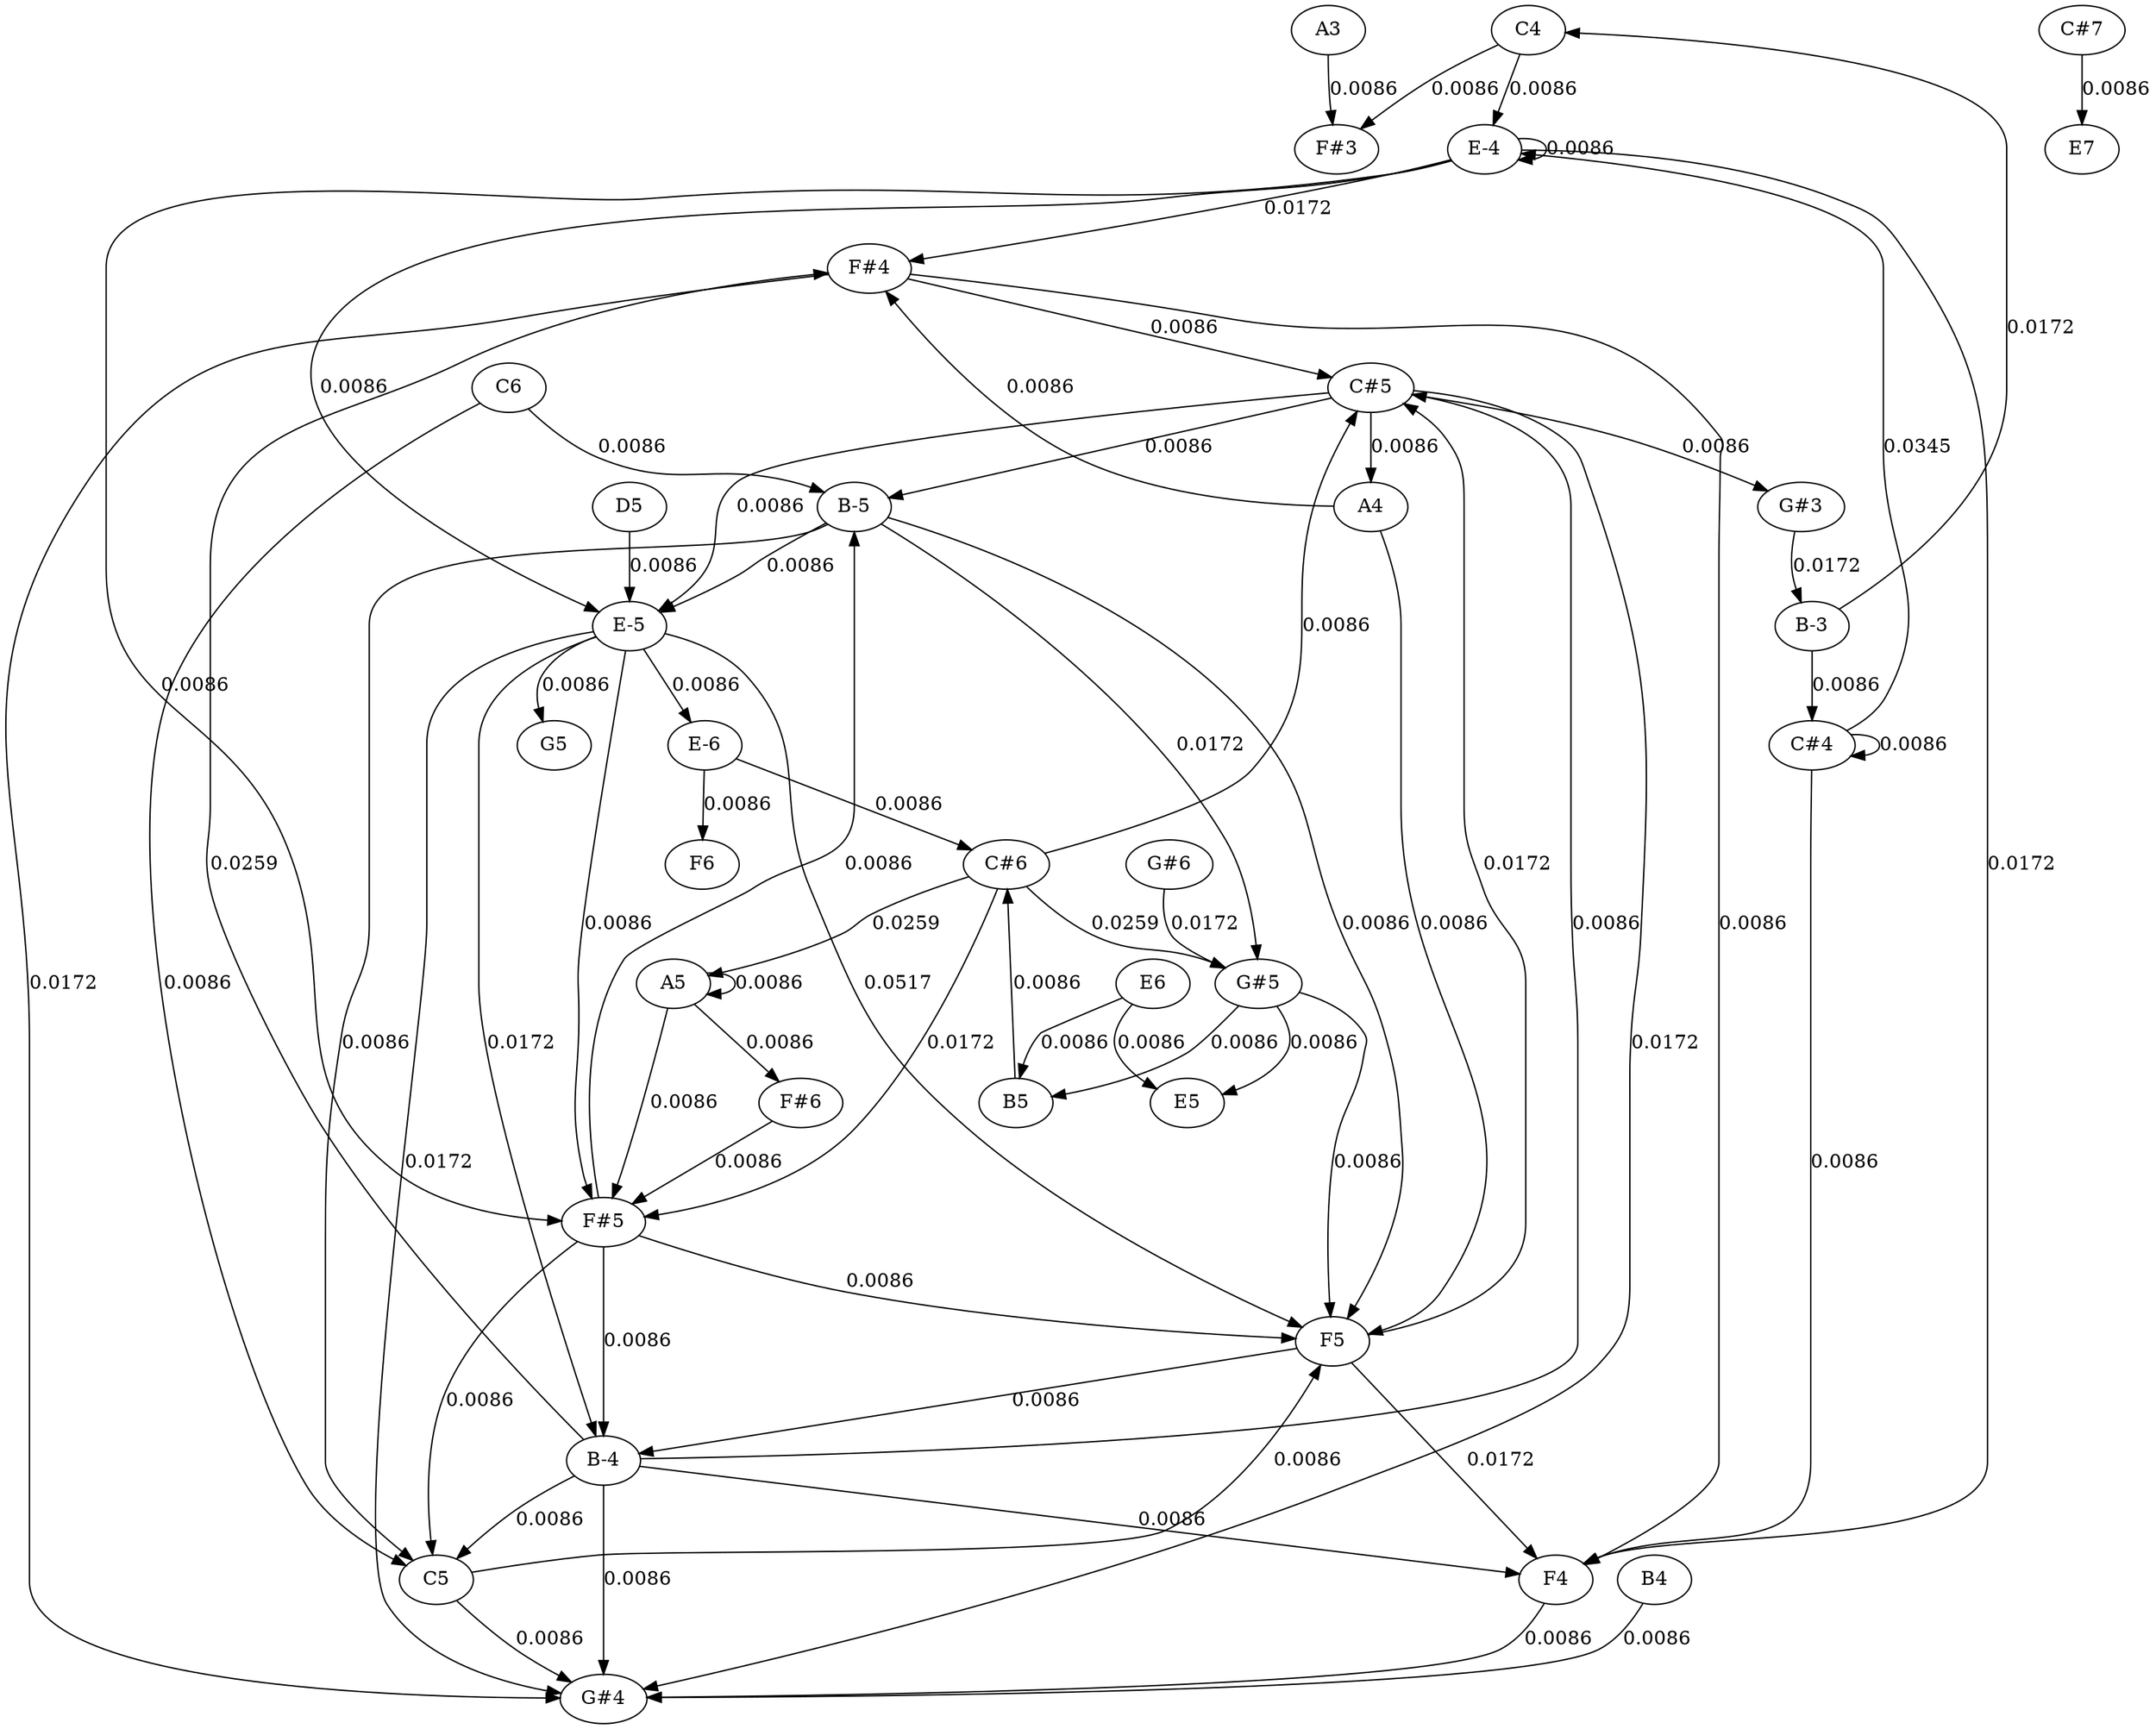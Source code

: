 strict graph {
	graph [bb="0,0,1484.5,1296"];
	node [label="\N"];
	edge [arrowtype=normal,
		dir=forward
	];
	A3	 [height="0.5",
		pos="27,1278",
		width="0.75"];
	"F#3"	 [height="0.5",
		pos="58,1188",
		width="0.75"];
	A3 -- "F#3"	 [label="0.0086",
		lp="48.25,1233",
		pos="e,42.576,1202.9 24.668,1259.7 23.907,1249.1 24.171,1235.4 28.5,1224 30.282,1219.3 32.971,1214.8 36.013,1210.7"];
	A4	 [height="0.5",
		pos="507,918",
		width="0.75"];
	"F#4"	 [height="0.5",
		pos="319,1098",
		width="0.75"];
	A4 -- "F#4"	 [label="0.0086",
		lp="469.25,1008",
		pos="e,340.31,1086.7 495.64,934.63 474.8,962.59 428.05,1022 379,1062 369.91,1069.4 359.08,1076.2 349.12,1081.9"];
	F5	 [height="0.5",
		pos="826,288",
		width="0.75"];
	A4 -- F5	 [label="0.0086",
		lp="506.25,603",
		pos="e,799.08,289.78 501.81,900.31 496.81,882.75 490,854.21 490,829 490,829 490,829 490,647 490,503.44 393.6,430.37 490,324 509.81,302.15\
 705.92,293.03 789.06,290.12"];
	"C#5"	 [height="0.5",
		pos="564,1008",
		width="0.75187"];
	"F#4" -- "C#5"	 [label="0.0086",
		lp="539.25,1053",
		pos="e,548.71,1023.1 345.7,1095.1 380.45,1091.8 442.46,1083.3 491,1062 509.16,1054 527.23,1040.9 540.85,1029.8"];
	F4	 [height="0.5",
		pos="341,108",
		width="0.75"];
	"F#4" -- F4	 [label="0.0086",
		lp="337.25,603",
		pos="e,333.97,125.53 312.12,1080.5 298.77,1046.2 272.34,964.92 292,900 294.79,890.8 300.05,890.77 304,882 314,859.79 318,853.36 318,829\
 318,829 318,829 318,197 318,175.62 324.44,152.23 330.5,134.95"];
	"G#4"	 [height="0.5",
		pos="1146,18",
		width="0.75927"];
	"F#4" -- "G#4"	 [label="0.0172",
		lp="191.25,558",
		pos="e,1118.7,19.999 308.34,1081.3 304.53,1075.4 300.35,1068.5 297,1062 229.62,931.26 199.54,900.28 171,756 167.89,740.3 170.93,736 171\
,720 171.22,668.44 172,655.56 172,604 172,604 172,604 172,107 172,59.086 929.5,27.242 1108.4,20.388"];
	F5 -- "C#5"	 [label="0.0172",
		lp="556.25,648",
		pos="e,561.89,989.92 801.23,295.16 777.09,301.43 739.53,311.94 708,324 627,354.99 596.04,371.58 559,450 514.02,545.24 549.21,881.7 560.7\
,979.9"];
	F5 -- F4	 [label="0.0172",
		lp="650.25,198",
		pos="e,364.21,117.52 802.93,278.53 724.18,249.63 465.76,154.79 373.83,121.05"];
	"B-4"	 [height="0.5",
		pos="909,198",
		width="0.75"];
	F5 -- "B-4"	 [label="0.0086",
		lp="893.25,243",
		pos="e,895.27,213.55 839.71,272.47 852.92,258.46 873.1,237.07 888.28,220.97"];
	"C#5" -- A4	 [label="0.0086",
		lp="530.25,963",
		pos="e,504.8,936.38 541.49,997.73 530.54,991.99 518.3,983.51 511.5,972 507.02,964.43 505.26,955.15 504.8,946.49"];
	"C#5" -- "G#4"	 [label="0.0172",
		lp="1354.2,513",
		pos="e,1173.7,19.377 591.02,1006.1 718.52,1001.9 1254.3,983.68 1267,972 1312.1,930.37 1339,485.41 1339,424 1339,424 1339,424 1339,107\
 1339,39.538 1240.2,23.564 1184,19.935"];
	"G#3"	 [height="0.5",
		pos="329,918",
		width="0.75927"];
	"C#5" -- "G#3"	 [label="0.0086",
		lp="418.25,963",
		pos="e,343.56,933.44 541.87,997.58 534.68,994.8 526.6,991.98 519,990 467.03,976.43 449.03,992.77 399.5,972 381.61,964.5 364.16,951.44\
 351.09,940.16"];
	"B-5"	 [height="0.5",
		pos="975,918",
		width="0.75"];
	"C#5" -- "B-5"	 [label="0.0086",
		lp="825.25,963",
		pos="e,949.51,924.46 589.4,1001.6 659.83,986.48 857.77,944.1 939.26,926.65"];
	"E-5"	 [height="0.5",
		pos="1115,828",
		width="0.75"];
	"C#5" -- "E-5"	 [label="0.0086",
		lp="1088.2,918",
		pos="e,1108.3,845.49 591.06,1007.5 662.87,1007.8 862.89,1002.3 1011,936 1048.5,919.23 1058.8,912.78 1086,882 1093.1,873.95 1099.2,863.86\
 1103.9,854.65"];
	F4 -- "G#4"	 [label="0.0086",
		lp="834.25,63",
		pos="e,1119.1,21.939 367.78,104.07 487.17,91.022 970.96,38.135 1109,23.04"];
	"B-4" -- "F#4"	 [label="0.0259",
		lp="404.25,648",
		pos="e,327.36,1080.7 882.17,201 793.11,207.69 511.87,229.07 493,234 455.67,243.76 438.71,240.37 414,270 382.58,307.66 387,327.95 387,\
377 387,514 387,514 387,514 387,573.12 385,587.88 385,647 385,874 385,874 385,874 385,948.23 350.96,1030.8 331.77,1071.5"];
	"B-4" -- "C#5"	 [label="0.0086",
		lp="454.25,603",
		pos="e,539.7,999.92 882.11,201.04 780.81,209.09 428,240.47 428,287 428,559 428,559 428,559 428,619.07 452,631.93 452,692 452,919 452,\
919 452,919 452,959.11 496.97,983.73 529.92,996.37"];
	"B-4" -- F4	 [label="0.0086",
		lp="694.25,153",
		pos="e,366.98,113.02 882.74,192.93 790.78,178.68 483.04,131.01 377.16,114.6"];
	"B-4" -- "G#4"	 [label="0.0086",
		lp="1069.2,108",
		pos="e,1128.4,32.106 926.24,183.91 940.4,173.16 960.98,157.57 979,144 1028.9,106.41 1087.4,62.695 1120.3,38.195"];
	C5	 [height="0.5",
		pos="1146,108",
		width="0.75"];
	"B-4" -- C5	 [label="0.0086",
		lp="1045.2,153",
		pos="e,1121,115.25 929.86,186.53 953.07,175.13 991.87,156.81 1026.5,144 1054.5,133.63 1087.1,124.25 1111.2,117.82"];
	A5	 [height="0.5",
		pos="989,558",
		width="0.75"];
	A5 -- A5	 [label="0.0086",
		lp="1053.2,558",
		pos="e,1013.5,549.88 1013.5,566.12 1024.5,566.89 1034,564.19 1034,558 1034,553.84 1029.7,551.26 1023.6,550.24"];
	"F#5"	 [height="0.5",
		pos="1033,378",
		width="0.75"];
	A5 -- "F#5"	 [label="0.0086",
		lp="1053.2,468",
		pos="e,1034.5,396.1 1004.4,543.07 1010,537.15 1015.7,529.8 1019,522 1035.1,484.19 1036.3,435.82 1035.1,406.14"];
	"F#6"	 [height="0.5",
		pos="970,468",
		width="0.75"];
	A5 -- "F#6"	 [label="0.0086",
		lp="999.25,513",
		pos="e,973.22,486.22 984.7,539.94 983.31,534.25 981.79,527.86 980.5,522 978.65,513.63 976.79,504.48 975.15,496.17"];
	"F#5" -- F5	 [label="0.0086",
		lp="960.25,333",
		pos="e,847.53,299.39 1009.9,368.64 991.3,361.79 964.55,351.68 941.5,342 912.49,329.81 879.95,314.75 856.83,303.81"];
	"F#5" -- "B-4"	 [label="0.0086",
		lp="1002.2,288",
		pos="e,919.8,214.51 1022,361.2 1000.2,329.99 951.64,260.21 925.84,223.17"];
	"F#5" -- C5	 [label="0.0086",
		lp="1111.2,243",
		pos="e,1139.1,125.42 1040.1,360.24 1059.2,314.82 1112.2,189.17 1135.2,134.72"];
	"F#5" -- "B-5"	 [label="0.0086",
		lp="1011.2,648",
		pos="e,970.97,899.9 1045.3,394.27 1055.6,407.97 1069.5,429.07 1076,450 1087.8,488.27 1079.9,499.95 1081,540 1081.4,555.99 1088.8,562.05\
 1081,576 1058.4,616.18 1016.3,590.52 992.5,630 942.29,713.39 958.42,836.26 968.96,890.08"];
	"F#6" -- "F#5"	 [label="0.0086",
		lp="999.25,423",
		pos="e,1011,388.6 970.09,449.97 970.89,438.9 973.41,424.61 980.5,414 985.95,405.84 994.02,399.11 1002.2,393.8"];
	C5 -- F5	 [label="0.0086",
		lp="1059.2,198",
		pos="e,849.79,279.02 1128.2,121.77 1090.5,148.47 999.12,211.12 916,252 897.77,260.97 876.62,269.29 859.41,275.57"];
	C5 -- "G#4"	 [label="0.0086",
		lp="1165.2,63",
		pos="e,1146,36.05 1146,89.614 1146,77.24 1146,60.369 1146,46.22"];
	"B-5" -- F5	 [label="0.0086",
		lp="734.25,603",
		pos="e,824.79,306.26 948.51,913.5 883.81,904.22 723,876.38 723,829 723,829 723,829 723,692 723,648.32 702.16,635.59 715.5,594 718.5,584.63\
 762.12,530.54 767,522 805.65,454.43 819.3,361.61 823.86,316.23"];
	"G#5"	 [height="0.5",
		pos="615,558",
		width="0.75927"];
	"B-5" -- "G#5"	 [label="0.0172",
		lp="651.25,738",
		pos="e,613.87,576.3 947.6,916.89 887.26,916.1 745.35,911.12 709,882 617.01,808.3 611.64,650.05 613.49,586.37"];
	"B-5" -- C5	 [label="0.0086",
		lp="1282.2,513",
		pos="e,1170.8,115.57 994.58,905.52 998.6,903.48 1002.9,901.52 1007,900 1042,887.13 1054.2,895.53 1089,882 1153.1,857.05 1175.7,848.48\
 1215,792 1269.5,713.69 1263,753.46 1263,469 1263,469 1263,469 1263,197 1263,155.36 1215.1,130.98 1180.6,118.81"];
	"B-5" -- "E-5"	 [label="0.0086",
		lp="1066.2,873",
		pos="e,1093.6,839.07 991.77,903.6 1006.1,892.4 1027.6,876.32 1047.5,864 1059.3,856.7 1072.7,849.51 1084.5,843.55"];
	"B-3"	 [height="0.5",
		pos="245,828",
		width="0.75"];
	"C#4"	 [height="0.5",
		pos="207,738",
		width="0.75187"];
	"B-3" -- "C#4"	 [label="0.0086",
		lp="249.25,783",
		pos="e,214.12,755.48 237.85,810.45 232.33,797.66 224.59,779.74 218.24,765.04"];
	C4	 [height="0.5",
		pos="143,1278",
		width="0.75"];
	"B-3" -- C4	 [label="0.0172",
		lp="162.25,1053",
		pos="e,143,1259.8 226.29,841.25 196.85,862.19 143,907.88 143,962 143,1189 143,1189 143,1189 143,1209.4 143,1232.4 143,1249.8"];
	"C#4" -- F4	 [label="0.0086",
		lp="275.25,423",
		pos="e,319.55,119.41 221.17,722.48 235.64,706.07 256,677.85 256,649 256,649 256,649 256,197 256,164.46 286.44,139.35 310.88,124.44"];
	"C#4" -- "C#4"	 [label="0.0086",
		lp="271.25,738",
		pos="e,231.53,729.88 231.53,746.12 242.51,746.89 252,744.19 252,738 252,733.84 247.72,731.26 241.57,730.24"];
	"E-4"	 [height="0.5",
		pos="214,1188",
		width="0.75"];
	"C#4" -- "E-4"	 [label="0.0345",
		lp="202.25,963",
		pos="e,210.67,1170.1 203.15,755.92 194.87,794.29 176.59,890.87 182.5,972 187.47,1040.2 201.2,1119.6 208.79,1160.2"];
	C4 -- "F#3"	 [label="0.0086",
		lp="110.25,1233",
		pos="e,65.765,1205.6 122.52,1266.2 112.13,1260 99.769,1251.6 90.5,1242 82.752,1234 75.956,1223.7 70.61,1214.4"];
	C4 -- "E-4"	 [label="0.0086",
		lp="204.25,1233",
		pos="e,201.77,1204.2 155.37,1261.7 166.36,1248 182.6,1227.9 195.2,1212.3"];
	"E-4" -- "F#4"	 [label="0.0172",
		lp="295.25,1143",
		pos="e,302.71,1112.7 230.41,1173.2 247.74,1158.7 275.26,1135.7 295.03,1119.1"];
	"E-4" -- F4	 [label="0.0172",
		lp="125.25,648",
		pos="e,316.73,116.18 194.51,1175.4 163.16,1155.1 105,1109.8 105,1054 105,1054 105,1054 105,692 105,526.76 103.59,480.03 158,324 188.65\
,236.12 194.84,205.15 265,144 277.19,133.38 293.15,125.37 307.29,119.72"];
	"E-4" -- "F#5"	 [label="0.0086",
		lp="1465.2,783",
		pos="e,1056.6,387.38 239.26,1181.5 257.67,1177.7 283.27,1172.8 306,1170 368.98,1162.2 1446,1162.5 1446,1099 1446,1099 1446,1099 1446,\
602 1446,438.58 1283.3,470.74 1130,414 1108.8,406.15 1084.9,397.53 1066.1,390.8"];
	"E-4" -- "E-4"	 [label="0.0086",
		lp="278.25,1188",
		pos="e,238.53,1179.9 238.53,1196.1 249.51,1196.9 259,1194.2 259,1188 259,1183.8 254.72,1181.3 248.57,1180.2"];
	"E-4" -- "E-5"	 [label="0.0086",
		lp="1237.2,1008",
		pos="e,1140.5,834.17 239.69,1182.1 402.69,1151.1 1286.2,982.74 1295,972 1331.8,927.21 1272.1,893.01 1222,864 1199.7,851.07 1171.9,842.17\
 1150.2,836.58"];
	"E-5" -- F5	 [label="0.0517",
		lp="933.25,558",
		pos="e,832.91,305.65 1089.5,821.44 1069.7,816.22 1042.3,806.94 1022,792 1005.7,779.98 1005.5,772.67 994,756 978.01,732.86 972.09,727.85\
 961,702 941.4,656.33 956.56,637.21 932,594 926.49,584.3 919.77,585.84 914.5,576 899.05,547.14 907.55,535.6 899,504 877,422.74 868.76\
,403.12 840,324 838.94,321.08 837.79,318.04 836.62,315.02"];
	"E-5" -- "G#4"	 [label="0.0172",
		lp="1228.2,423",
		pos="e,1164.6,31.27 1139.8,820.56 1156.6,815.18 1178.6,806.07 1194,792 1207.5,779.65 1209.4,773.72 1214,756 1218,740.51 1214.1,736 1214\
,720 1212.9,568.43 1209,530.57 1209,379 1209,379 1209,379 1209,107 1209,81.663 1202.9,74.523 1188,54 1183.7,48.111 1178.3,42.613\
 1172.7,37.799"];
	"E-5" -- "B-4"	 [label="0.0172",
		lp="1184.2,513",
		pos="e,930.8,209.08 1119.2,810.08 1129.9,766.5 1157.8,651.13 1162,612 1171.6,523.37 1168.8,494.25 1130,414 1095.5,342.7 1083.2,323.7 \
1025,270 999.3,246.29 964.52,226.26 939.76,213.58"];
	"E-5" -- "F#5"	 [label="0.0086",
		lp="1141.2,603",
		pos="e,1059.2,383.31 1111.5,809.98 1110.5,804.29 1109.5,797.9 1109,792 1106.3,760.12 1108.4,752 1109,720 1110.2,652.01 1150.7,469.95 \
1112,414 1102.1,399.73 1085.1,391.2 1069.3,386.15"];
	"E-6"	 [height="0.5",
		pos="1030,738",
		width="0.75"];
	"E-5" -- "E-6"	 [label="0.0086",
		lp="1051.2,783",
		pos="e,1026.4,756.24 1088.8,823.32 1069.8,819.16 1045.3,810.38 1032.5,792 1027.4,784.61 1025.8,775.14 1025.8,766.25"];
	G5	 [height="0.5",
		pos="1178,738",
		width="0.75"];
	"E-5" -- G5	 [label="0.0086",
		lp="1171.2,783",
		pos="e,1166.8,754.6 1126.3,811.27 1135.8,797.88 1149.8,778.43 1160.8,763.08"];
	"G#3" -- "B-3"	 [label="0.0172",
		lp="314.25,873",
		pos="e,258.89,843.55 315.13,902.47 301.75,888.46 281.33,867.07 265.97,850.97"];
	"G#5" -- F5	 [label="0.0086",
		lp="632.25,423",
		pos="e,802.59,297.58 590.77,549.54 577.69,544.14 562.69,535.39 555,522 551.02,515.06 552.28,511.52 555,504 594.69,394.38 730,327.39 793.1\
,301.4"];
	E5	 [height="0.5",
		pos="636,468",
		width="0.75"];
	"G#5" -- E5	 [label="0.0086",
		lp="581.25,513",
		pos="e,610.18,473.94 593.01,547.25 574.13,537.44 551.57,521.3 562.5,504 570.96,490.6 586.11,482.22 600.47,477.04"];
	B5	 [height="0.5",
		pos="747,468",
		width="0.75"];
	"G#5" -- B5	 [label="0.0086",
		lp="639.25,513",
		pos="e,721.63,474.42 612.17,539.81 611.3,528.39 612.26,513.75 620.5,504 626.51,496.89 676.37,484.6 711.66,476.64"];
	"C#6"	 [height="0.5",
		pos="846,648",
		width="0.75187"];
	"E-6" -- "C#6"	 [label="0.0086",
		lp="973.25,693",
		pos="e,867.33,659.2 1008.5,726.73 975.99,711.17 914.01,681.53 876.7,663.68"];
	F6	 [height="0.5",
		pos="1067,648",
		width="0.75"];
	"E-6" -- F6	 [label="0.0086",
		lp="1070.2,693",
		pos="e,1060.1,665.48 1037,720.45 1042.3,707.66 1049.9,689.74 1056.1,675.04"];
	B5 -- "C#6"	 [label="0.0086",
		lp="825.25,558",
		pos="e,838.8,630.34 756.22,485 759.63,490.95 763.51,497.77 767,504 784.83,535.85 786.72,545.32 806.5,576 811.92,584.4 814.77,585.47 820\
,594 825.27,602.6 830.33,612.42 834.56,621.25"];
	B4	 [height="0.5",
		pos="1394,108",
		width="0.75"];
	B4 -- "G#4"	 [label="0.0086",
		lp="1390.2,63",
		pos="e,1173.1,21.129 1385.6,90.388 1378.5,78.305 1367.4,62.612 1353,54 1325,37.216 1234.8,26.782 1183.2,22.031"];
	"C#6" -- "C#5"	 [label="0.0086",
		lp="609.25,828",
		pos="e,571.27,990.47 818.9,649.85 773.4,652.82 681.85,665.63 633,720 556.38,805.27 611.62,862.41 578,972 577.09,974.97 576.03,978.04 \
574.92,981.08"];
	"C#6" -- A5	 [label="0.0259",
		lp="949.25,603",
		pos="e,969.56,570.96 865.29,635.13 889.91,619.98 932.71,593.64 960.95,576.26"];
	"C#6" -- "F#5"	 [label="0.0172",
		lp="918.25,513",
		pos="e,1011.3,388.85 850.84,629.95 857.17,608.52 869.08,570.81 883,540 901.92,498.1 906.42,486.78 934,450 947.39,432.15 951.23,427.5 \
969,414 979.14,406.29 991.18,399.24 1002.1,393.52"];
	"C#6" -- "G#5"	 [label="0.0259",
		lp="800.25,603",
		pos="e,636.52,569.47 824.9,636.61 812.06,630.03 795.5,621.08 781.5,612 770.46,604.84 770.05,599.27 758,594 715.03,575.19 698.93,589.47\
 654,576 651.37,575.21 648.68,574.29 646.01,573.3"];
	"C#7"	 [height="0.5",
		pos="342,1278",
		width="0.75187"];
	E7	 [height="0.5",
		pos="342,1188",
		width="0.75"];
	"C#7" -- E7	 [label="0.0086",
		lp="361.25,1233",
		pos="e,342,1206.1 342,1259.6 342,1247.2 342,1230.4 342,1216.2"];
	C6	 [height="0.5",
		pos="1391,1008",
		width="0.75"];
	C6 -- C5	 [label="0.0086",
		lp="1398.2,558",
		pos="e,1172.3,112.4 1387.3,989.89 1383.7,972.23 1379,943.82 1379,919 1379,919 1379,919 1379,557 1379,452.8 1383.6,423.59 1353,324 1331.7\
,254.83 1313.4,242.55 1277,180 1267.4,163.59 1269,155.61 1254,144 1233.2,127.91 1204.7,119.08 1182.2,114.32"];
	C6 -- "B-5"	 [label="0.0086",
		lp="1289.2,963",
		pos="e,1001,923.24 1369.1,997.17 1362.7,994.57 1355.6,991.95 1349,990 1285.4,971.3 1092,938.34 1011.2,924.93"];
	D5	 [height="0.5",
		pos="1226,918",
		width="0.75"];
	D5 -- "E-5"	 [label="0.0086",
		lp="1199.2,873",
		pos="e,1131.7,842.2 1209.1,903.63 1190.6,888.95 1160.7,865.22 1139.6,848.47"];
	E6	 [height="0.5",
		pos="690,558",
		width="0.75"];
	E6 -- E5	 [label="0.0086",
		lp="691.25,513",
		pos="e,648.74,484.23 682.49,540.33 677.45,529.67 670.4,515.69 663,504 660.53,500.1 657.74,496.1 654.9,492.27"];
	E6 -- B5	 [label="0.0086",
		lp="744.25,513",
		pos="e,737.36,484.89 700.9,541.42 705.06,535.39 709.81,528.41 714,522 720.05,512.75 726.52,502.45 732.11,493.42"];
	"G#6"	 [height="0.5",
		pos="667,648",
		width="0.75927"];
	"G#6" -- "G#5"	 [label="0.0172",
		lp="664.25,603",
		pos="e,624.48,575.04 657.46,630.86 649.69,617.71 638.59,598.92 629.69,583.86"];
}
